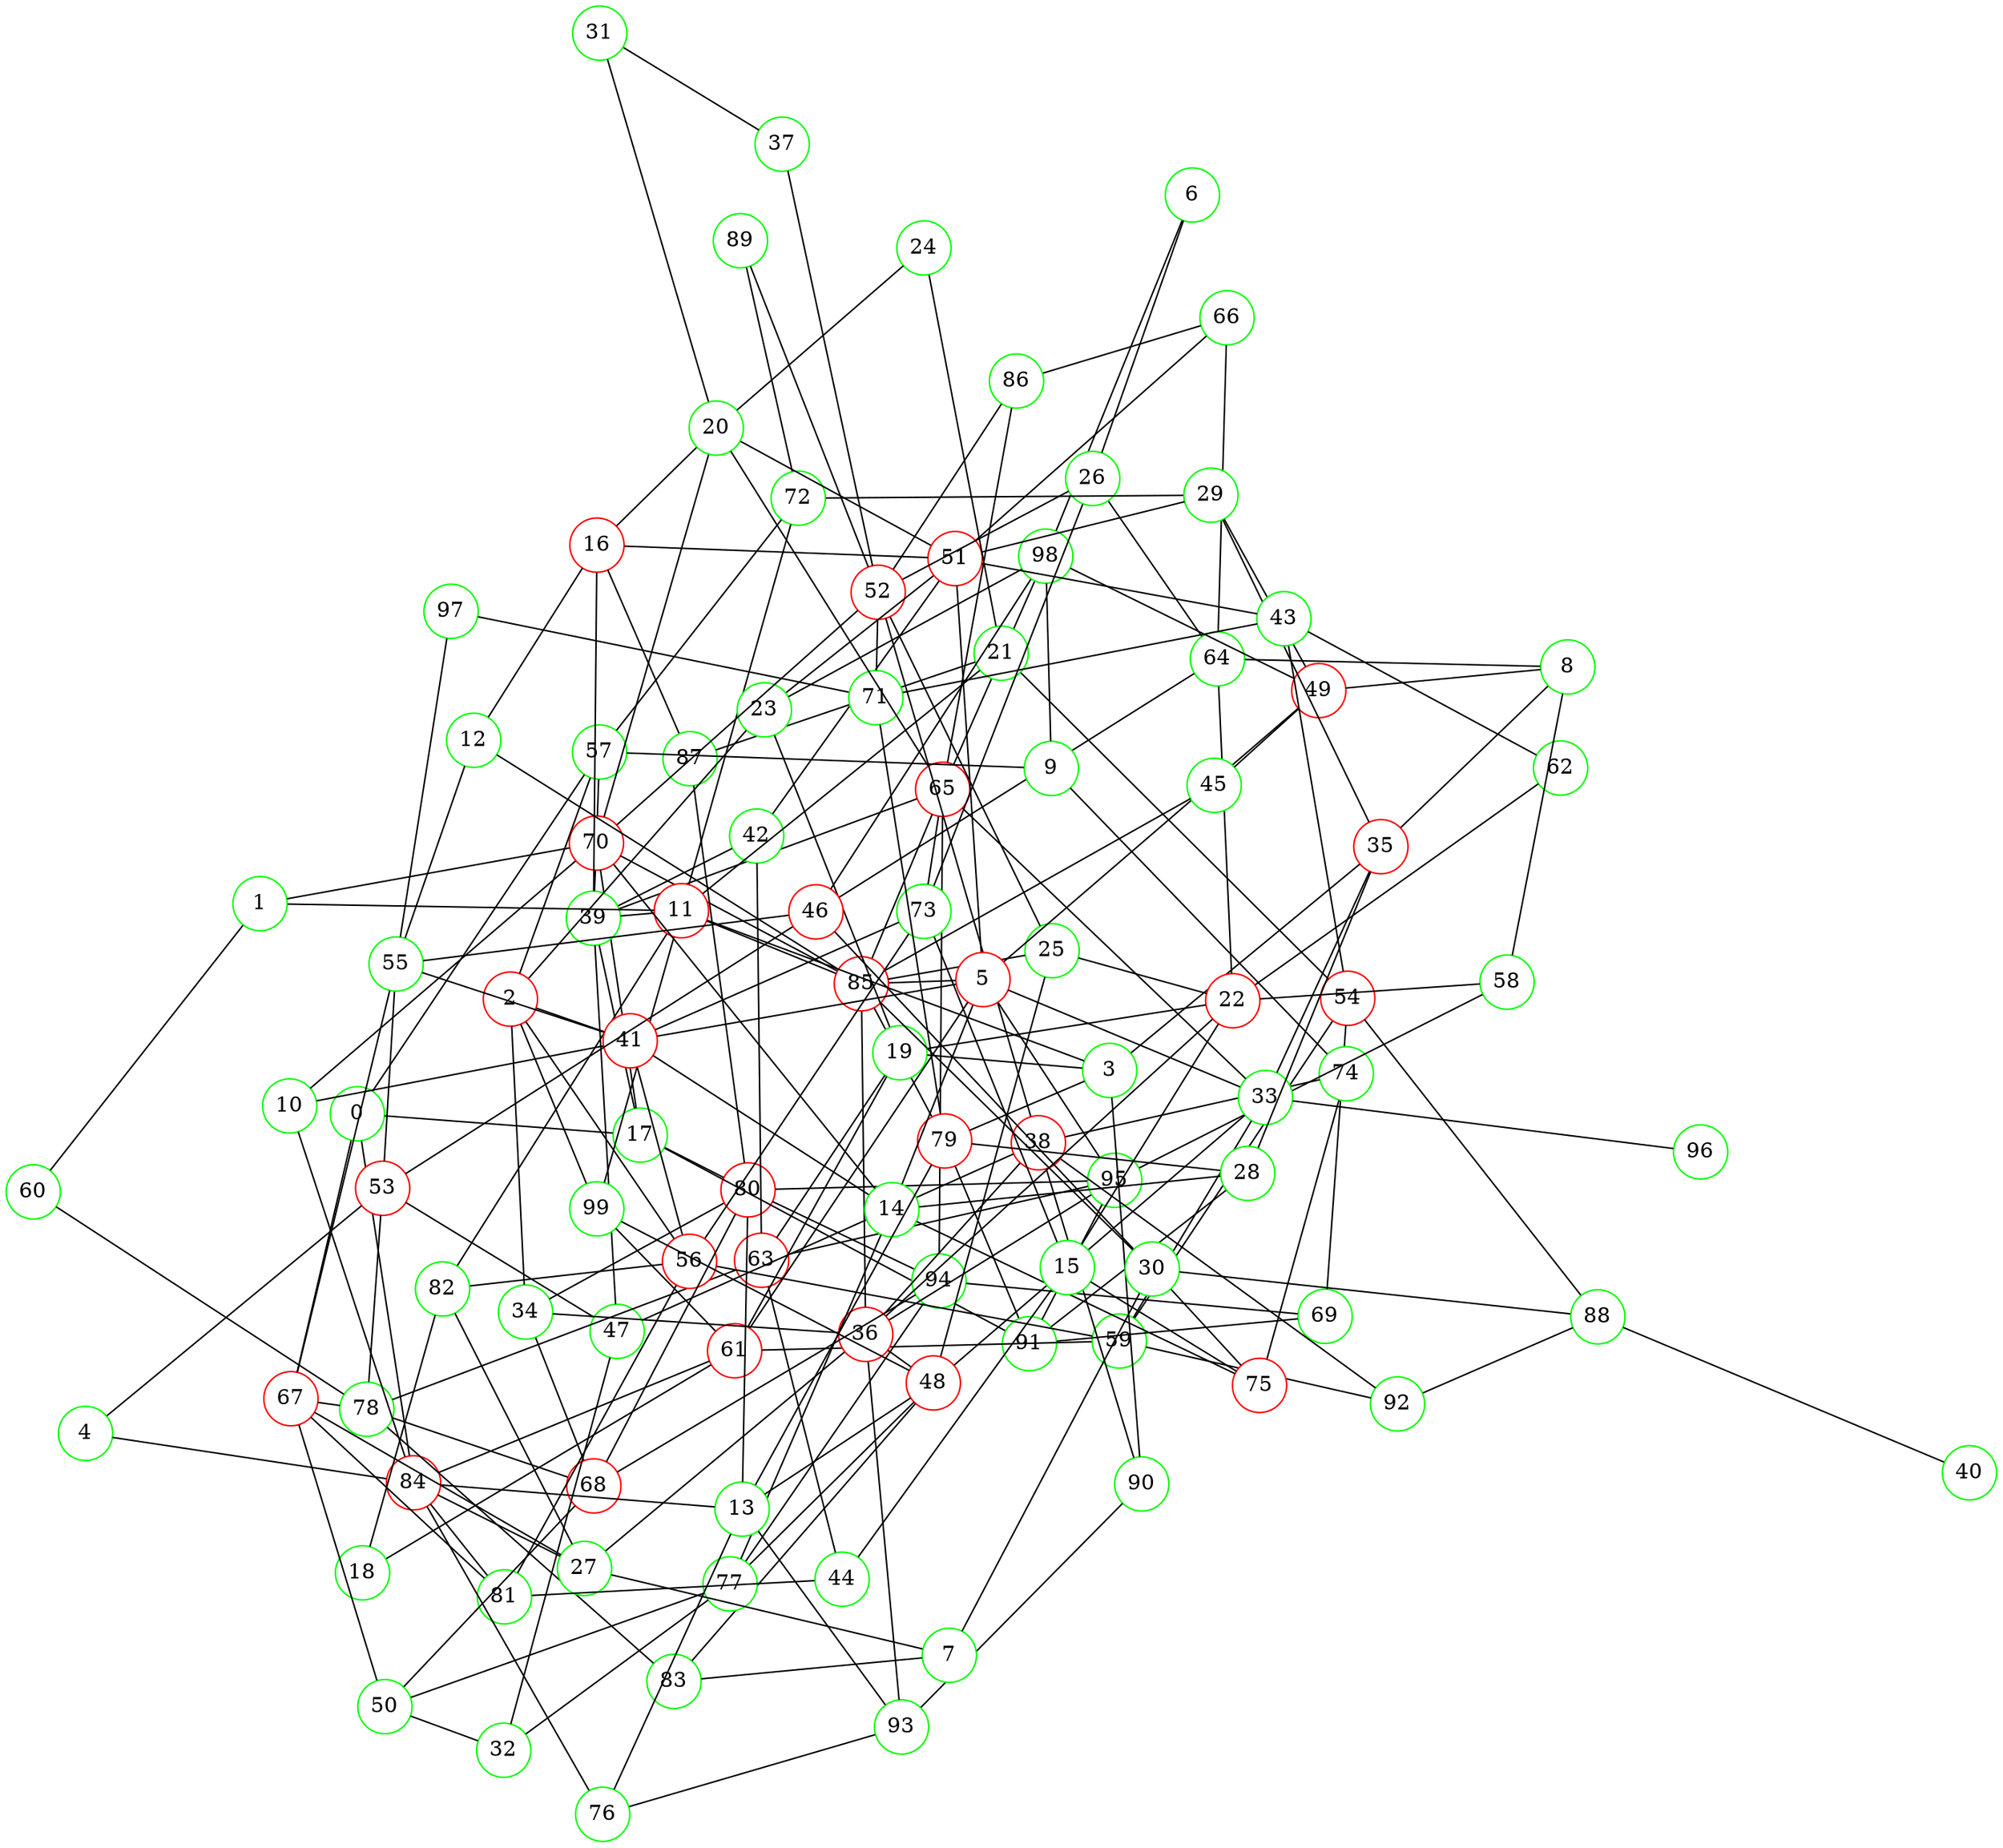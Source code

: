 graph {
graph ["layout"="fdp"]
node ["style"="filled","fillcolor"="white","fixedsize"="true","shape"="circle"]
"0" ["color"="green"]
"17" ["color"="green"]
"80" ["color"="red"]
"87" ["color"="green"]
"94" ["color"="green"]
"95" ["color"="green"]
"70" ["color"="red"]
"85" ["color"="red"]
"39" ["color"="green"]
"65" ["color"="red"]
"98" ["color"="green"]
"86" ["color"="green"]
"73" ["color"="green"]
"42" ["color"="green"]
"51" ["color"="red"]
"66" ["color"="green"]
"63" ["color"="red"]
"78" ["color"="green"]
"83" ["color"="green"]
"47" ["color"="green"]
"53" ["color"="red"]
"55" ["color"="green"]
"97" ["color"="green"]
"67" ["color"="red"]
"81" ["color"="green"]
"84" ["color"="red"]
"91" ["color"="green"]
"57" ["color"="green"]
"72" ["color"="green"]
"89" ["color"="green"]
"1" ["color"="green"]
"11" ["color"="red"]
"82" ["color"="green"]
"99" ["color"="green"]
"21" ["color"="green"]
"54" ["color"="red"]
"69" ["color"="green"]
"88" ["color"="green"]
"92" ["color"="green"]
"59" ["color"="green"]
"61" ["color"="red"]
"24" ["color"="green"]
"60" ["color"="green"]
"2" ["color"="red"]
"34" ["color"="green"]
"36" ["color"="red"]
"48" ["color"="red"]
"77" ["color"="green"]
"38" ["color"="red"]
"52" ["color"="red"]
"71" ["color"="green"]
"79" ["color"="red"]
"74" ["color"="green"]
"75" ["color"="red"]
"90" ["color"="green"]
"93" ["color"="green"]
"68" ["color"="red"]
"23" ["color"="green"]
"56" ["color"="red"]
"41" ["color"="red"]
"3" ["color"="green"]
"19" ["color"="green"]
"22" ["color"="red"]
"64" ["color"="green"]
"25" ["color"="green"]
"58" ["color"="green"]
"62" ["color"="green"]
"35" ["color"="red"]
"4" ["color"="green"]
"5" ["color"="red"]
"33" ["color"="green"]
"96" ["color"="green"]
"49" ["color"="red"]
"14" ["color"="green"]
"28" ["color"="green"]
"6" ["color"="green"]
"26" ["color"="green"]
"7" ["color"="green"]
"27" ["color"="green"]
"30" ["color"="green"]
"46" ["color"="red"]
"8" ["color"="green"]
"9" ["color"="green"]
"10" ["color"="green"]
"12" ["color"="green"]
"16" ["color"="red"]
"20" ["color"="green"]
"31" ["color"="green"]
"37" ["color"="green"]
"13" ["color"="green"]
"76" ["color"="green"]
"15" ["color"="green"]
"44" ["color"="green"]
"18" ["color"="green"]
"29" ["color"="green"]
"32" ["color"="green"]
"50" ["color"="green"]
"40" ["color"="green"]
"43" ["color"="green"]
"45" ["color"="green"]
"0" -- "17"
"0" -- "67"
"0" -- "84"
"0" -- "57"
"17" -- "80"
"17" -- "70"
"17" -- "39"
"17" -- "91"
"80" -- "87"
"80" -- "94"
"80" -- "95"
"70" -- "85"
"39" -- "65"
"39" -- "70"
"39" -- "42"
"39" -- "47"
"65" -- "98"
"65" -- "85"
"65" -- "86"
"65" -- "73"
"65" -- "94"
"42" -- "51"
"42" -- "63"
"51" -- "66"
"66" -- "86"
"63" -- "78"
"63" -- "95"
"78" -- "83"
"47" -- "53"
"53" -- "55"
"53" -- "78"
"55" -- "97"
"55" -- "67"
"67" -- "81"
"67" -- "78"
"81" -- "84"
"91" -- "95"
"57" -- "70"
"57" -- "72"
"72" -- "89"
"1" -- "70"
"1" -- "11"
"1" -- "60"
"11" -- "82"
"11" -- "99"
"11" -- "21"
"11" -- "85"
"11" -- "39"
"11" -- "72"
"21" -- "54"
"21" -- "87"
"21" -- "24"
"54" -- "69"
"54" -- "88"
"54" -- "59"
"69" -- "91"
"69" -- "94"
"88" -- "92"
"59" -- "92"
"59" -- "61"
"61" -- "99"
"61" -- "84"
"60" -- "78"
"2" -- "34"
"2" -- "99"
"2" -- "23"
"2" -- "56"
"2" -- "41"
"2" -- "57"
"34" -- "80"
"34" -- "36"
"34" -- "68"
"36" -- "48"
"36" -- "85"
"36" -- "38"
"36" -- "93"
"36" -- "95"
"48" -- "83"
"48" -- "99"
"48" -- "77"
"77" -- "94"
"38" -- "52"
"38" -- "74"
"38" -- "90"
"38" -- "92"
"38" -- "47"
"52" -- "70"
"52" -- "86"
"52" -- "71"
"52" -- "89"
"71" -- "97"
"71" -- "79"
"79" -- "85"
"79" -- "91"
"74" -- "75"
"90" -- "93"
"68" -- "80"
"68" -- "78"
"68" -- "94"
"23" -- "98"
"23" -- "51"
"56" -- "81"
"56" -- "82"
"56" -- "73"
"56" -- "59"
"41" -- "55"
"41" -- "56"
"41" -- "73"
"3" -- "19"
"3" -- "35"
"3" -- "90"
"3" -- "11"
"3" -- "79"
"19" -- "22"
"19" -- "23"
"19" -- "61"
"19" -- "63"
"22" -- "64"
"22" -- "36"
"22" -- "25"
"22" -- "58"
"22" -- "62"
"64" -- "66"
"25" -- "48"
"25" -- "52"
"25" -- "85"
"58" -- "95"
"4" -- "84"
"4" -- "53"
"5" -- "33"
"5" -- "49"
"5" -- "51"
"5" -- "85"
"5" -- "41"
"5" -- "61"
"5" -- "14"
"5" -- "95"
"33" -- "48"
"33" -- "96"
"33" -- "65"
"33" -- "35"
"33" -- "59"
"49" -- "98"
"14" -- "70"
"14" -- "41"
"14" -- "75"
"14" -- "28"
"14" -- "77"
"28" -- "35"
"28" -- "91"
"28" -- "79"
"6" -- "98"
"6" -- "26"
"26" -- "64"
"26" -- "52"
"26" -- "73"
"7" -- "83"
"7" -- "27"
"7" -- "30"
"27" -- "82"
"27" -- "67"
"27" -- "36"
"27" -- "84"
"30" -- "85"
"30" -- "88"
"30" -- "75"
"30" -- "46"
"46" -- "64"
"46" -- "98"
"46" -- "53"
"46" -- "55"
"8" -- "64"
"8" -- "49"
"8" -- "35"
"8" -- "58"
"9" -- "98"
"9" -- "57"
"9" -- "74"
"10" -- "84"
"10" -- "70"
"10" -- "41"
"12" -- "16"
"12" -- "85"
"12" -- "55"
"16" -- "51"
"16" -- "20"
"16" -- "39"
"16" -- "87"
"20" -- "65"
"20" -- "51"
"20" -- "70"
"20" -- "24"
"20" -- "31"
"31" -- "37"
"37" -- "52"
"13" -- "48"
"13" -- "80"
"13" -- "84"
"13" -- "76"
"13" -- "93"
"13" -- "79"
"76" -- "84"
"76" -- "93"
"15" -- "22"
"15" -- "73"
"15" -- "75"
"15" -- "44"
"44" -- "81"
"44" -- "63"
"18" -- "82"
"18" -- "61"
"29" -- "49"
"29" -- "35"
"29" -- "51"
"29" -- "72"
"32" -- "50"
"32" -- "77"
"32" -- "47"
"50" -- "67"
"50" -- "68"
"50" -- "77"
"40" -- "88"
"43" -- "51"
"43" -- "54"
"43" -- "71"
"43" -- "62"
"45" -- "49"
"45" -- "85"
}